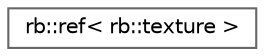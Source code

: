 digraph "Graphical Class Hierarchy"
{
 // LATEX_PDF_SIZE
  bgcolor="transparent";
  edge [fontname=Helvetica,fontsize=10,labelfontname=Helvetica,labelfontsize=10];
  node [fontname=Helvetica,fontsize=10,shape=box,height=0.2,width=0.4];
  rankdir="LR";
  Node0 [label="rb::ref\< rb::texture \>",height=0.2,width=0.4,color="grey40", fillcolor="white", style="filled",URL="$classrb_1_1ref.html",tooltip=" "];
}
